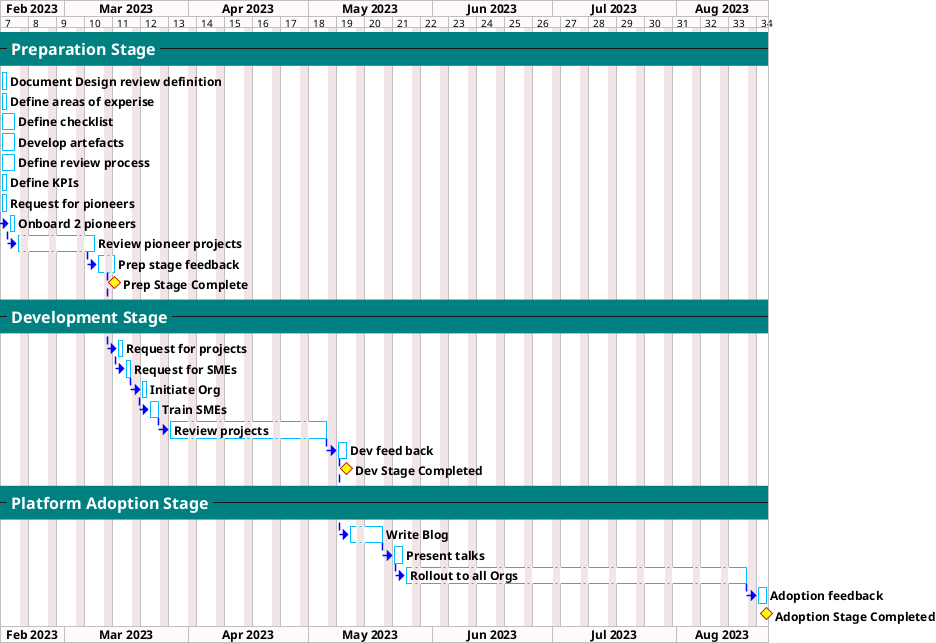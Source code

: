 @startgantt
<style>
ganttDiagram {
    unstartedTask {
        FontName Helvetica
        FontColor Black
        FontSize 12
        FontStyle bold
        BackGroundColor DeepSkyBlue
        LineColor DeepSkyBlue
    }
    task {
        FontName Helvetica
        FontColor Black
        FontSize 12
        FontStyle bold
        BackGroundColor DeepSkyBlue
        LineColor DeepSkyBlue
    }
    milestone {
        FontColor black
        FontSize 12
        FontStyle bold
        BackGroundColor yellow
        LineColor FireBrick
    }
    note {
        FontColor DarkGreen
        FontSize 10
        LineColor OrangeRed
    }
    arrow {
        FontName Helvetica
        FontColor red
        FontSize 18
        FontStyle bold
        BackGroundColor GreenYellow
        LineColor blue
        LineStyle 8.0;13.0
        LineThickness 3.0
    }
    separator {
        BackgroundColor Teal
        LineStyle 8.0;3.0
        LineColor Gray
        LineThickness 1.0
        FontSize 16
        FontStyle bold
        FontColor White
        Margin 5
        Padding 6
    }
    timeline {
        BackgroundColor Snow
    }
    closed {
        ' BackgroundColor OldLace
        FontColor red
    }
}
</style>
projectscale weekly
Project starts the 13th of February 2023
saturday are closed
sunday are closed
' 2023/02/13 to 2023/02/20 are colored in grey

-- Preparation Stage --

[Document Design review definition] as [define-proj] lasts 2 days and is 0% completed
[Define areas of experise] as [define-aob] lasts 2 days and is 0% completed
[Define checklist] as [define-artefacts] lasts 4 days and is 0% completed
[Develop artefacts] as [develop-artefacts] lasts 4 days and is 0% completed
[Define review process] as [define-process] lasts 4 days and is 0% completed
[Define KPIs] as [define-kpi] lasts 2 days and is 0% completed
[Request for pioneers] as [request-pioneers] lasts 2 days and is 0% completed
[Onboard 2 pioneers] as [onboard-pioneers] lasts 2 days and starts at [request-pioneers]'s end and is 0% completed
[Review pioneer projects] as [review-pioneer-projects] lasts 14 days and starts at [onboard-pioneers]'s end and is 0% completed
[Prep stage feedback] as [prep-feedback] lasts 3 days and starts after [review-pioneer-projects]'s end and is 0% completed
[Prep Stage Complete] as [design-complete] happens at [prep-feedback]'s end

-- Development Stage -- 

[Request for projects] as [request-projects] lasts 2 days and starts at [prep-feedback]'s end and is 0% completed
[Request for SMEs] as [request-sme] lasts 2 days and starts at [request-projects]'s end  and is 0% completed
[Initiate Org] as [initiate-org] lasts 2 days and starts at [request-sme]'s end and is 0% completed
[Train SMEs] as [train-sme] lasts 3 days and starts at [initiate-org]'s end and is 0% completed
' [Onboard Org projects] as [onboard-projects] lasts 3 days and starts at [train-sme]'s end and is 0% completed
[Review projects] as [review-projects] lasts 30 days and starts at [train-sme]'s end and is 0% completed
[Dev feed back] as [dev-feedback] lasts 3 days and starts after [review-projects]'s end and is 0% completed
[Dev Stage Completed] happens at [dev-feedback]'s end

-- Platform Adoption Stage --
[Write Blog] as [write-blog] lasts 7 days and starts at [dev-feedback]'s end and is 0% completed
[Present talks] as [present-talks] lasts 3 day and starts at [write-blog]'s end and is 0% completed
[Rollout to all Orgs] as [initiate-all-org] lasts 62 days and starts at [present-talks]'s end and is 0% completed
[Adoption feedback] as [full-rollout-feedback] lasts 3 days and starts after [initiate-all-org]'s end and is 0% completed
[Adoption Stage Completed] happens at [full-rollout-feedback]'s end
@endgantt